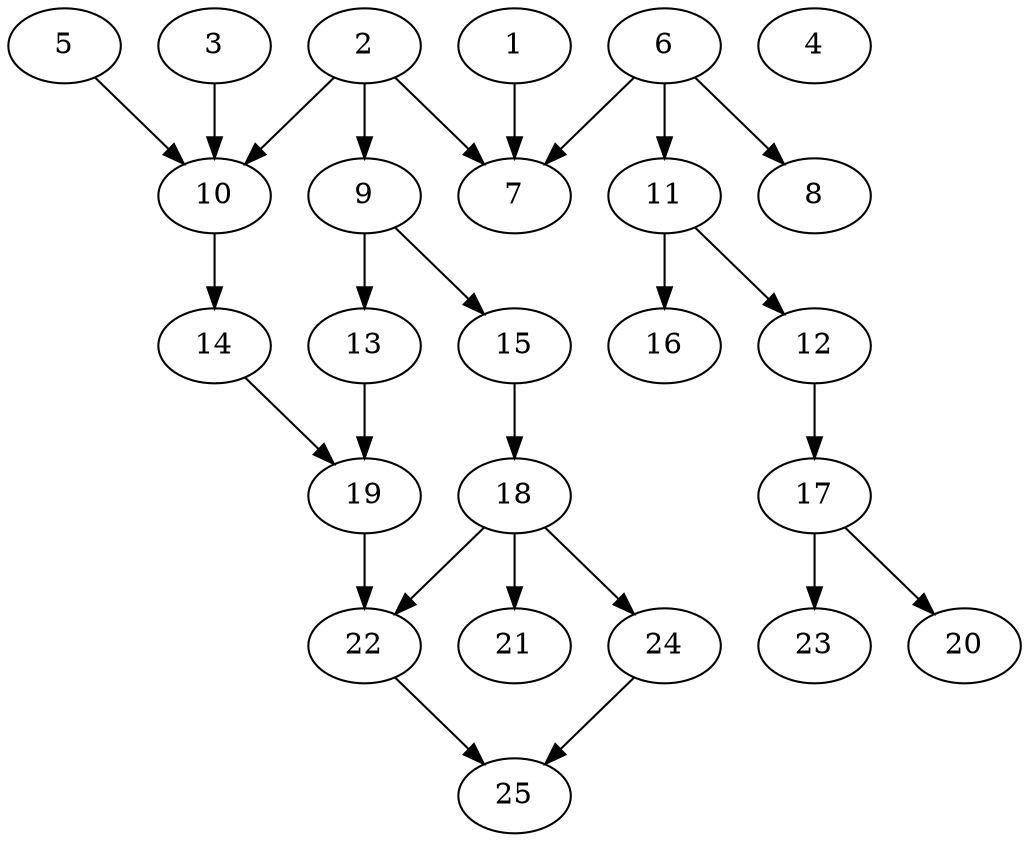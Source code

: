 // DAG (tier=2-normal, mode=compute, n=25, ccr=0.382, fat=0.603, density=0.449, regular=0.568, jump=0.189, mindata=524288, maxdata=8388608)
// DAG automatically generated by daggen at Sun Aug 24 16:33:33 2025
// /home/ermia/Project/Environments/daggen/bin/daggen --dot --ccr 0.382 --fat 0.603 --regular 0.568 --density 0.449 --jump 0.189 --mindata 524288 --maxdata 8388608 -n 25 
digraph G {
  1 [size="162558118145492608", alpha="0.10", expect_size="81279059072746304"]
  1 -> 7 [size ="90854337282048"]
  2 [size="169458845584255872", alpha="0.07", expect_size="84729422792127936"]
  2 -> 7 [size ="165071833530368"]
  2 -> 9 [size ="165071833530368"]
  2 -> 10 [size ="165071833530368"]
  3 [size="456618382922350592000", alpha="0.18", expect_size="228309191461175296000"]
  3 -> 10 [size ="474379137843200"]
  4 [size="5740941542347377", alpha="0.11", expect_size="2870470771173688"]
  5 [size="108478442791448784", alpha="0.10", expect_size="54239221395724392"]
  5 -> 10 [size ="81239843274752"]
  6 [size="327136686785610304", alpha="0.20", expect_size="163568343392805152"]
  6 -> 7 [size ="142529865449472"]
  6 -> 8 [size ="142529865449472"]
  6 -> 11 [size ="142529865449472"]
  7 [size="17967279262953952", alpha="0.05", expect_size="8983639631476976"]
  8 [size="14803299639917684", alpha="0.01", expect_size="7401649819958842"]
  9 [size="3874227920653022", alpha="0.17", expect_size="1937113960326511"]
  9 -> 13 [size ="86814450778112"]
  9 -> 15 [size ="86814450778112"]
  10 [size="13473459279842062", alpha="0.17", expect_size="6736729639921031"]
  10 -> 14 [size ="487079490355200"]
  11 [size="15984725814411264000", alpha="0.16", expect_size="7992362907205632000"]
  11 -> 12 [size ="50764500172800"]
  11 -> 16 [size ="50764500172800"]
  12 [size="118623248418308560", alpha="0.12", expect_size="59311624209154280"]
  12 -> 17 [size ="52722812321792"]
  13 [size="10259731814130122752", alpha="0.14", expect_size="5129865907065061376"]
  13 -> 19 [size ="37772928745472"]
  14 [size="564313544334508032000", alpha="0.17", expect_size="282156772167254016000"]
  14 -> 19 [size ="546307257139200"]
  15 [size="24208934324913460", alpha="0.10", expect_size="12104467162456730"]
  15 -> 18 [size ="380170238164992"]
  16 [size="267464416602213056512", alpha="0.02", expect_size="133732208301106528256"]
  17 [size="10850929423859843072", alpha="0.03", expect_size="5425464711929921536"]
  17 -> 20 [size ="39210400612352"]
  17 -> 23 [size ="39210400612352"]
  18 [size="75475026912154222592", alpha="0.14", expect_size="37737513456077111296"]
  18 -> 21 [size ="142875853586432"]
  18 -> 22 [size ="142875853586432"]
  18 -> 24 [size ="142875853586432"]
  19 [size="4597717524481589", alpha="0.05", expect_size="2298858762240794"]
  19 -> 22 [size ="2528334839808"]
  20 [size="92216021461155971072", alpha="0.14", expect_size="46108010730577985536"]
  21 [size="1356366177982480384", alpha="0.01", expect_size="678183088991240192"]
  22 [size="5492318350719582208", alpha="0.19", expect_size="2746159175359791104"]
  22 -> 25 [size ="24903503839232"]
  23 [size="719323136000000000", alpha="0.16", expect_size="359661568000000000"]
  24 [size="2153027973604900", alpha="0.15", expect_size="1076513986802450"]
  24 -> 25 [size ="190065724620800"]
  25 [size="1699765411707040", alpha="0.13", expect_size="849882705853520"]
}